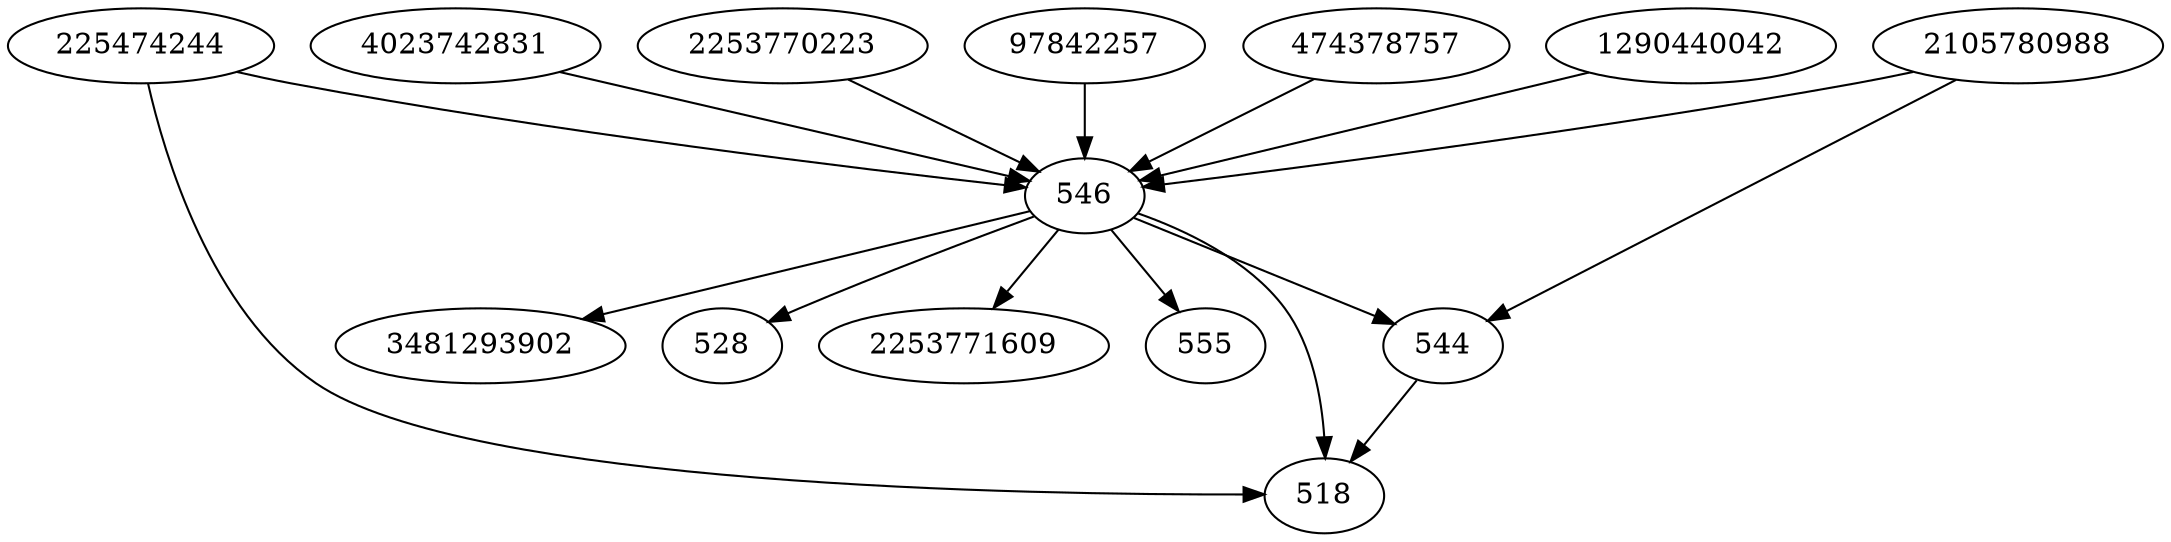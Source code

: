 strict digraph  {
544;
546;
225474244;
474378757;
518;
1290440042;
555;
3481293902;
4023742831;
2253770223;
97842257;
528;
2253771609;
2105780988;
544 -> 518;
546 -> 518;
546 -> 528;
546 -> 3481293902;
546 -> 2253771609;
546 -> 555;
546 -> 544;
225474244 -> 546;
225474244 -> 518;
474378757 -> 546;
1290440042 -> 546;
4023742831 -> 546;
2253770223 -> 546;
97842257 -> 546;
2105780988 -> 544;
2105780988 -> 546;
}
